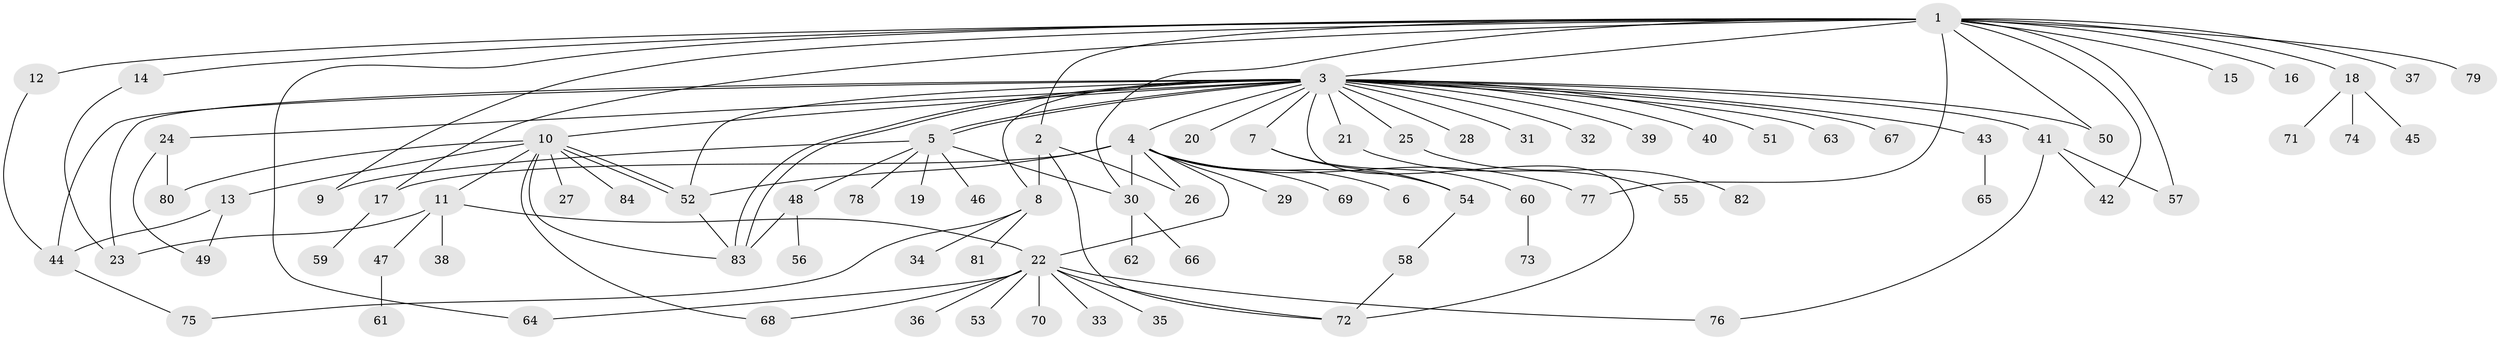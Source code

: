 // Generated by graph-tools (version 1.1) at 2025/49/03/09/25 03:49:55]
// undirected, 84 vertices, 116 edges
graph export_dot {
graph [start="1"]
  node [color=gray90,style=filled];
  1;
  2;
  3;
  4;
  5;
  6;
  7;
  8;
  9;
  10;
  11;
  12;
  13;
  14;
  15;
  16;
  17;
  18;
  19;
  20;
  21;
  22;
  23;
  24;
  25;
  26;
  27;
  28;
  29;
  30;
  31;
  32;
  33;
  34;
  35;
  36;
  37;
  38;
  39;
  40;
  41;
  42;
  43;
  44;
  45;
  46;
  47;
  48;
  49;
  50;
  51;
  52;
  53;
  54;
  55;
  56;
  57;
  58;
  59;
  60;
  61;
  62;
  63;
  64;
  65;
  66;
  67;
  68;
  69;
  70;
  71;
  72;
  73;
  74;
  75;
  76;
  77;
  78;
  79;
  80;
  81;
  82;
  83;
  84;
  1 -- 2;
  1 -- 3;
  1 -- 9;
  1 -- 12;
  1 -- 14;
  1 -- 15;
  1 -- 16;
  1 -- 17;
  1 -- 18;
  1 -- 30;
  1 -- 37;
  1 -- 42;
  1 -- 50;
  1 -- 57;
  1 -- 64;
  1 -- 77;
  1 -- 79;
  2 -- 8;
  2 -- 26;
  2 -- 72;
  3 -- 4;
  3 -- 5;
  3 -- 5;
  3 -- 7;
  3 -- 8;
  3 -- 10;
  3 -- 20;
  3 -- 21;
  3 -- 23;
  3 -- 24;
  3 -- 25;
  3 -- 28;
  3 -- 31;
  3 -- 32;
  3 -- 39;
  3 -- 40;
  3 -- 41;
  3 -- 43;
  3 -- 44;
  3 -- 50;
  3 -- 51;
  3 -- 52;
  3 -- 63;
  3 -- 67;
  3 -- 72;
  3 -- 83;
  3 -- 83;
  4 -- 6;
  4 -- 17;
  4 -- 22;
  4 -- 26;
  4 -- 29;
  4 -- 30;
  4 -- 52;
  4 -- 54;
  4 -- 69;
  4 -- 77;
  5 -- 9;
  5 -- 19;
  5 -- 30;
  5 -- 46;
  5 -- 48;
  5 -- 78;
  7 -- 54;
  7 -- 60;
  8 -- 34;
  8 -- 75;
  8 -- 81;
  10 -- 11;
  10 -- 13;
  10 -- 27;
  10 -- 52;
  10 -- 52;
  10 -- 68;
  10 -- 80;
  10 -- 83;
  10 -- 84;
  11 -- 22;
  11 -- 23;
  11 -- 38;
  11 -- 47;
  12 -- 44;
  13 -- 44;
  13 -- 49;
  14 -- 23;
  17 -- 59;
  18 -- 45;
  18 -- 71;
  18 -- 74;
  21 -- 55;
  22 -- 33;
  22 -- 35;
  22 -- 36;
  22 -- 53;
  22 -- 64;
  22 -- 68;
  22 -- 70;
  22 -- 72;
  22 -- 76;
  24 -- 49;
  24 -- 80;
  25 -- 82;
  30 -- 62;
  30 -- 66;
  41 -- 42;
  41 -- 57;
  41 -- 76;
  43 -- 65;
  44 -- 75;
  47 -- 61;
  48 -- 56;
  48 -- 83;
  52 -- 83;
  54 -- 58;
  58 -- 72;
  60 -- 73;
}
